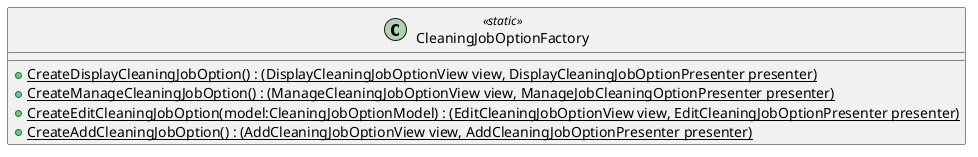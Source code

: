@startuml
class CleaningJobOptionFactory <<static>> {
    + {static} CreateDisplayCleaningJobOption() : (DisplayCleaningJobOptionView view, DisplayCleaningJobOptionPresenter presenter)
    + {static} CreateManageCleaningJobOption() : (ManageCleaningJobOptionView view, ManageJobCleaningOptionPresenter presenter)
    + {static} CreateEditCleaningJobOption(model:CleaningJobOptionModel) : (EditCleaningJobOptionView view, EditCleaningJobOptionPresenter presenter)
    + {static} CreateAddCleaningJobOption() : (AddCleaningJobOptionView view, AddCleaningJobOptionPresenter presenter)
}
@enduml
